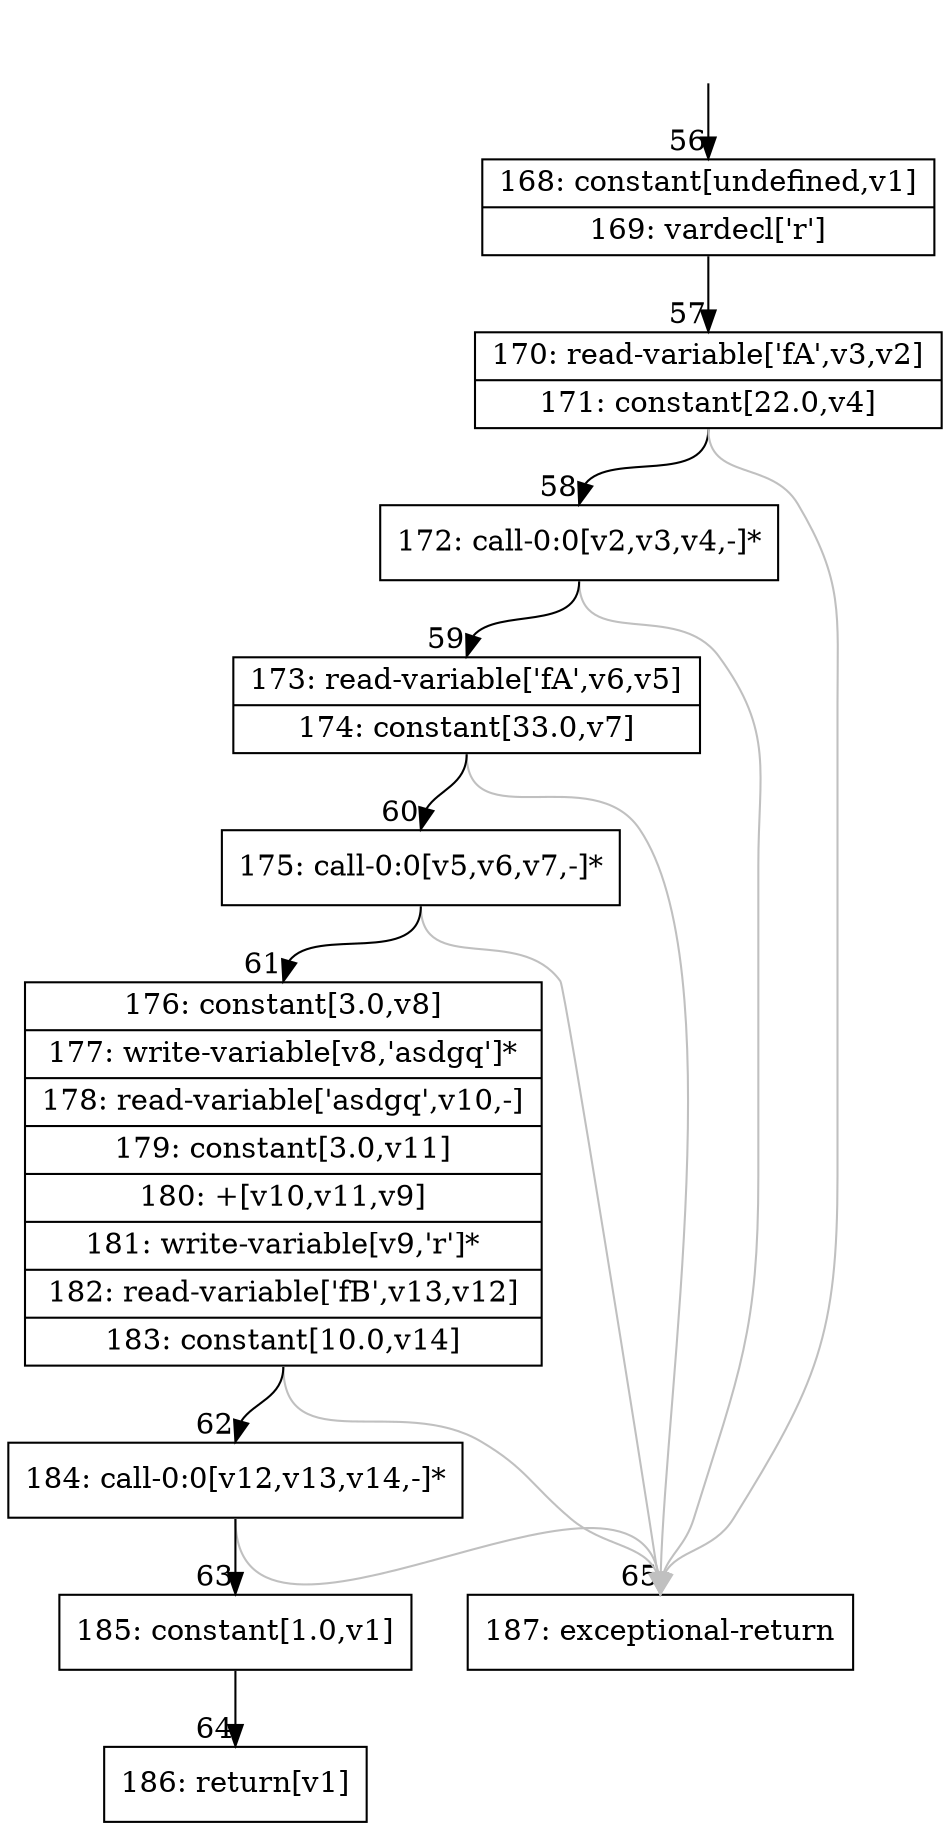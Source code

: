 digraph {
rankdir="TD"
BB_entry5[shape=none,label=""];
BB_entry5 -> BB56 [tailport=s, headport=n, headlabel="    56"]
BB56 [shape=record label="{168: constant[undefined,v1]|169: vardecl['r']}" ] 
BB56 -> BB57 [tailport=s, headport=n, headlabel="      57"]
BB57 [shape=record label="{170: read-variable['fA',v3,v2]|171: constant[22.0,v4]}" ] 
BB57 -> BB58 [tailport=s, headport=n, headlabel="      58"]
BB57 -> BB65 [tailport=s, headport=n, color=gray, headlabel="      65"]
BB58 [shape=record label="{172: call-0:0[v2,v3,v4,-]*}" ] 
BB58 -> BB59 [tailport=s, headport=n, headlabel="      59"]
BB58 -> BB65 [tailport=s, headport=n, color=gray]
BB59 [shape=record label="{173: read-variable['fA',v6,v5]|174: constant[33.0,v7]}" ] 
BB59 -> BB60 [tailport=s, headport=n, headlabel="      60"]
BB59 -> BB65 [tailport=s, headport=n, color=gray]
BB60 [shape=record label="{175: call-0:0[v5,v6,v7,-]*}" ] 
BB60 -> BB61 [tailport=s, headport=n, headlabel="      61"]
BB60 -> BB65 [tailport=s, headport=n, color=gray]
BB61 [shape=record label="{176: constant[3.0,v8]|177: write-variable[v8,'asdgq']*|178: read-variable['asdgq',v10,-]|179: constant[3.0,v11]|180: +[v10,v11,v9]|181: write-variable[v9,'r']*|182: read-variable['fB',v13,v12]|183: constant[10.0,v14]}" ] 
BB61 -> BB62 [tailport=s, headport=n, headlabel="      62"]
BB61 -> BB65 [tailport=s, headport=n, color=gray]
BB62 [shape=record label="{184: call-0:0[v12,v13,v14,-]*}" ] 
BB62 -> BB63 [tailport=s, headport=n, headlabel="      63"]
BB62 -> BB65 [tailport=s, headport=n, color=gray]
BB63 [shape=record label="{185: constant[1.0,v1]}" ] 
BB63 -> BB64 [tailport=s, headport=n, headlabel="      64"]
BB64 [shape=record label="{186: return[v1]}" ] 
BB65 [shape=record label="{187: exceptional-return}" ] 
}
